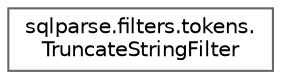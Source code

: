 digraph "Graphical Class Hierarchy"
{
 // LATEX_PDF_SIZE
  bgcolor="transparent";
  edge [fontname=Helvetica,fontsize=10,labelfontname=Helvetica,labelfontsize=10];
  node [fontname=Helvetica,fontsize=10,shape=box,height=0.2,width=0.4];
  rankdir="LR";
  Node0 [id="Node000000",label="sqlparse.filters.tokens.\lTruncateStringFilter",height=0.2,width=0.4,color="grey40", fillcolor="white", style="filled",URL="$classsqlparse_1_1filters_1_1tokens_1_1_truncate_string_filter.html",tooltip=" "];
}
